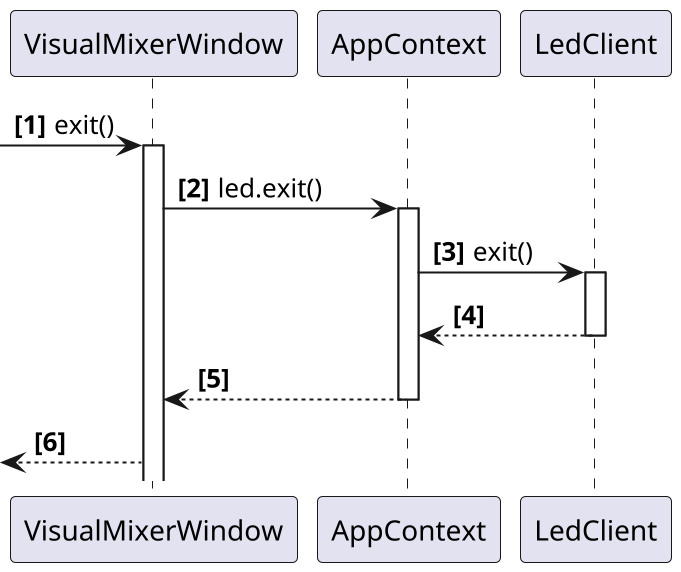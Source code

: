 @startuml VisualMixerWindow
scale 2
autonumber "<b>[0]"

participant VisualMixerWindow

participant AppContext
participant LedClient


[-> VisualMixerWindow : exit()
activate VisualMixerWindow
VisualMixerWindow -> AppContext : led.exit()
activate AppContext
AppContext -> LedClient : exit()
activate LedClient

AppContext <-- LedClient
deactivate LedClient
VisualMixerWindow <-- AppContext
deactivate AppContext
[<-- VisualMixerWindow

@enduml